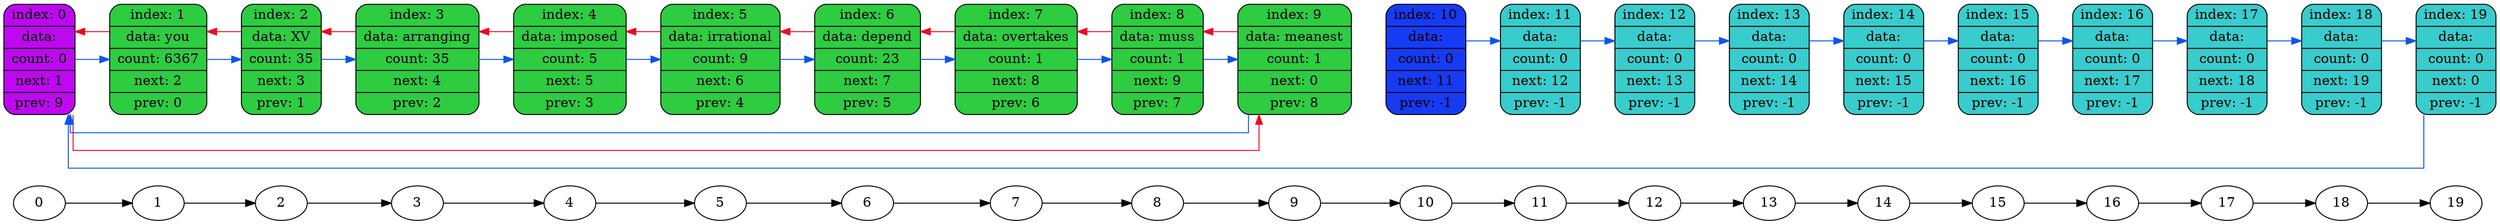 digraph
{
    graph[splines = ortho]
    rankdir=LR

    "0" -> "1" -> "2" -> "3" -> "4" -> "5" -> "6" -> "7" -> "8" -> "9" -> "10" -> "11" -> "12" -> "13" -> "14" -> "15" -> "16" -> "17" -> "18" -> "19";

    node10[shape=record,style="rounded,filled",fillcolor="#163bf3",label="index: 10 | data:  | count: 0 | next: 11 | prev: -1"];
    node11[shape=record,style="rounded,filled",fillcolor="#39CCCC",label="index: 11 | data:  | count: 0 | next: 12 | prev: -1"];
    node12[shape=record,style="rounded,filled",fillcolor="#39CCCC",label="index: 12 | data:  | count: 0 | next: 13 | prev: -1"];
    node13[shape=record,style="rounded,filled",fillcolor="#39CCCC",label="index: 13 | data:  | count: 0 | next: 14 | prev: -1"];
    node14[shape=record,style="rounded,filled",fillcolor="#39CCCC",label="index: 14 | data:  | count: 0 | next: 15 | prev: -1"];
    node15[shape=record,style="rounded,filled",fillcolor="#39CCCC",label="index: 15 | data:  | count: 0 | next: 16 | prev: -1"];
    node16[shape=record,style="rounded,filled",fillcolor="#39CCCC",label="index: 16 | data:  | count: 0 | next: 17 | prev: -1"];
    node17[shape=record,style="rounded,filled",fillcolor="#39CCCC",label="index: 17 | data:  | count: 0 | next: 18 | prev: -1"];
    node18[shape=record,style="rounded,filled",fillcolor="#39CCCC",label="index: 18 | data:  | count: 0 | next: 19 | prev: -1"];
    node19[shape=record,style="rounded,filled",fillcolor="#39CCCC",label="index: 19 | data:  | count: 0 | next: 0 | prev: -1"];
    node0[shape=record,style="rounded,filled",fillcolor="#BE08F0",label="index: 0 | data:  | count: 0 | next: 1 | prev: 9"];
    node1[shape=record,style="rounded,filled",fillcolor="#2ECC40",label="index: 1 | data: you | count: 6367 | next: 2 | prev: 0"];
    node2[shape=record,style="rounded,filled",fillcolor="#2ECC40",label="index: 2 | data: XV | count: 35 | next: 3 | prev: 1"];
    node3[shape=record,style="rounded,filled",fillcolor="#2ECC40",label="index: 3 | data: arranging | count: 35 | next: 4 | prev: 2"];
    node4[shape=record,style="rounded,filled",fillcolor="#2ECC40",label="index: 4 | data: imposed | count: 5 | next: 5 | prev: 3"];
    node5[shape=record,style="rounded,filled",fillcolor="#2ECC40",label="index: 5 | data: irrational | count: 9 | next: 6 | prev: 4"];
    node6[shape=record,style="rounded,filled",fillcolor="#2ECC40",label="index: 6 | data: depend | count: 23 | next: 7 | prev: 5"];
    node7[shape=record,style="rounded,filled",fillcolor="#2ECC40",label="index: 7 | data: overtakes | count: 1 | next: 8 | prev: 6"];
    node8[shape=record,style="rounded,filled",fillcolor="#2ECC40",label="index: 8 | data: muss | count: 1 | next: 9 | prev: 7"];
    node9[shape=record,style="rounded,filled",fillcolor="#2ECC40",label="index: 9 | data: meanest | count: 1 | next: 0 | prev: 8"];

    node0 -> node1[color="none"]
    {rank = same; "0"; node0}
    node1 -> node2[color="none"]
    {rank = same; "1"; node1}
    node2 -> node3[color="none"]
    {rank = same; "2"; node2}
    node3 -> node4[color="none"]
    {rank = same; "3"; node3}
    node4 -> node5[color="none"]
    {rank = same; "4"; node4}
    node5 -> node6[color="none"]
    {rank = same; "5"; node5}
    node6 -> node7[color="none"]
    {rank = same; "6"; node6}
    node7 -> node8[color="none"]
    {rank = same; "7"; node7}
    node8 -> node9[color="none"]
    {rank = same; "8"; node8}
    node9 -> node10[color="none"]
    {rank = same; "9"; node9}
    node10 -> node11[color="none"]
    {rank = same; "10"; node10}
    node11 -> node12[color="none"]
    {rank = same; "11"; node11}
    node12 -> node13[color="none"]
    {rank = same; "12"; node12}
    node13 -> node14[color="none"]
    {rank = same; "13"; node13}
    node14 -> node15[color="none"]
    {rank = same; "14"; node14}
    node15 -> node16[color="none"]
    {rank = same; "15"; node15}
    node16 -> node17[color="none"]
    {rank = same; "16"; node16}
    node17 -> node18[color="none"]
    {rank = same; "17"; node17}
    node18 -> node19[color="none"]
    {rank = same; "18"; node18}
    {rank = same; "19"; node19}

    node0 -> node1[color="#0855F0",constraint=false]
    node1 -> node0[color="#F00822",constraint=false]
    node1 -> node2[color="#0855F0",constraint=false]
    node2 -> node1[color="#F00822",constraint=false]
    node2 -> node3[color="#0855F0",constraint=false]
    node3 -> node2[color="#F00822",constraint=false]
    node3 -> node4[color="#0855F0",constraint=false]
    node4 -> node3[color="#F00822",constraint=false]
    node4 -> node5[color="#0855F0",constraint=false]
    node5 -> node4[color="#F00822",constraint=false]
    node5 -> node6[color="#0855F0",constraint=false]
    node6 -> node5[color="#F00822",constraint=false]
    node6 -> node7[color="#0855F0",constraint=false]
    node7 -> node6[color="#F00822",constraint=false]
    node7 -> node8[color="#0855F0",constraint=false]
    node8 -> node7[color="#F00822",constraint=false]
    node8 -> node9[color="#0855F0",constraint=false]
    node9 -> node8[color="#F00822",constraint=false]
    node9 -> node0[color="#0855F0",constraint=false]

    node0 -> node9[color="#F00822",constraint=false]
    node10 -> node11[color="#0855F0",constraint=false]
    node11 -> node12[color="#0855F0",constraint=false]
    node12 -> node13[color="#0855F0",constraint=false]
    node13 -> node14[color="#0855F0",constraint=false]
    node14 -> node15[color="#0855F0",constraint=false]
    node15 -> node16[color="#0855F0",constraint=false]
    node16 -> node17[color="#0855F0",constraint=false]
    node17 -> node18[color="#0855F0",constraint=false]
    node18 -> node19[color="#0855F0",constraint=false]
    node19 -> node0[color="#0855F0",constraint=false]
}